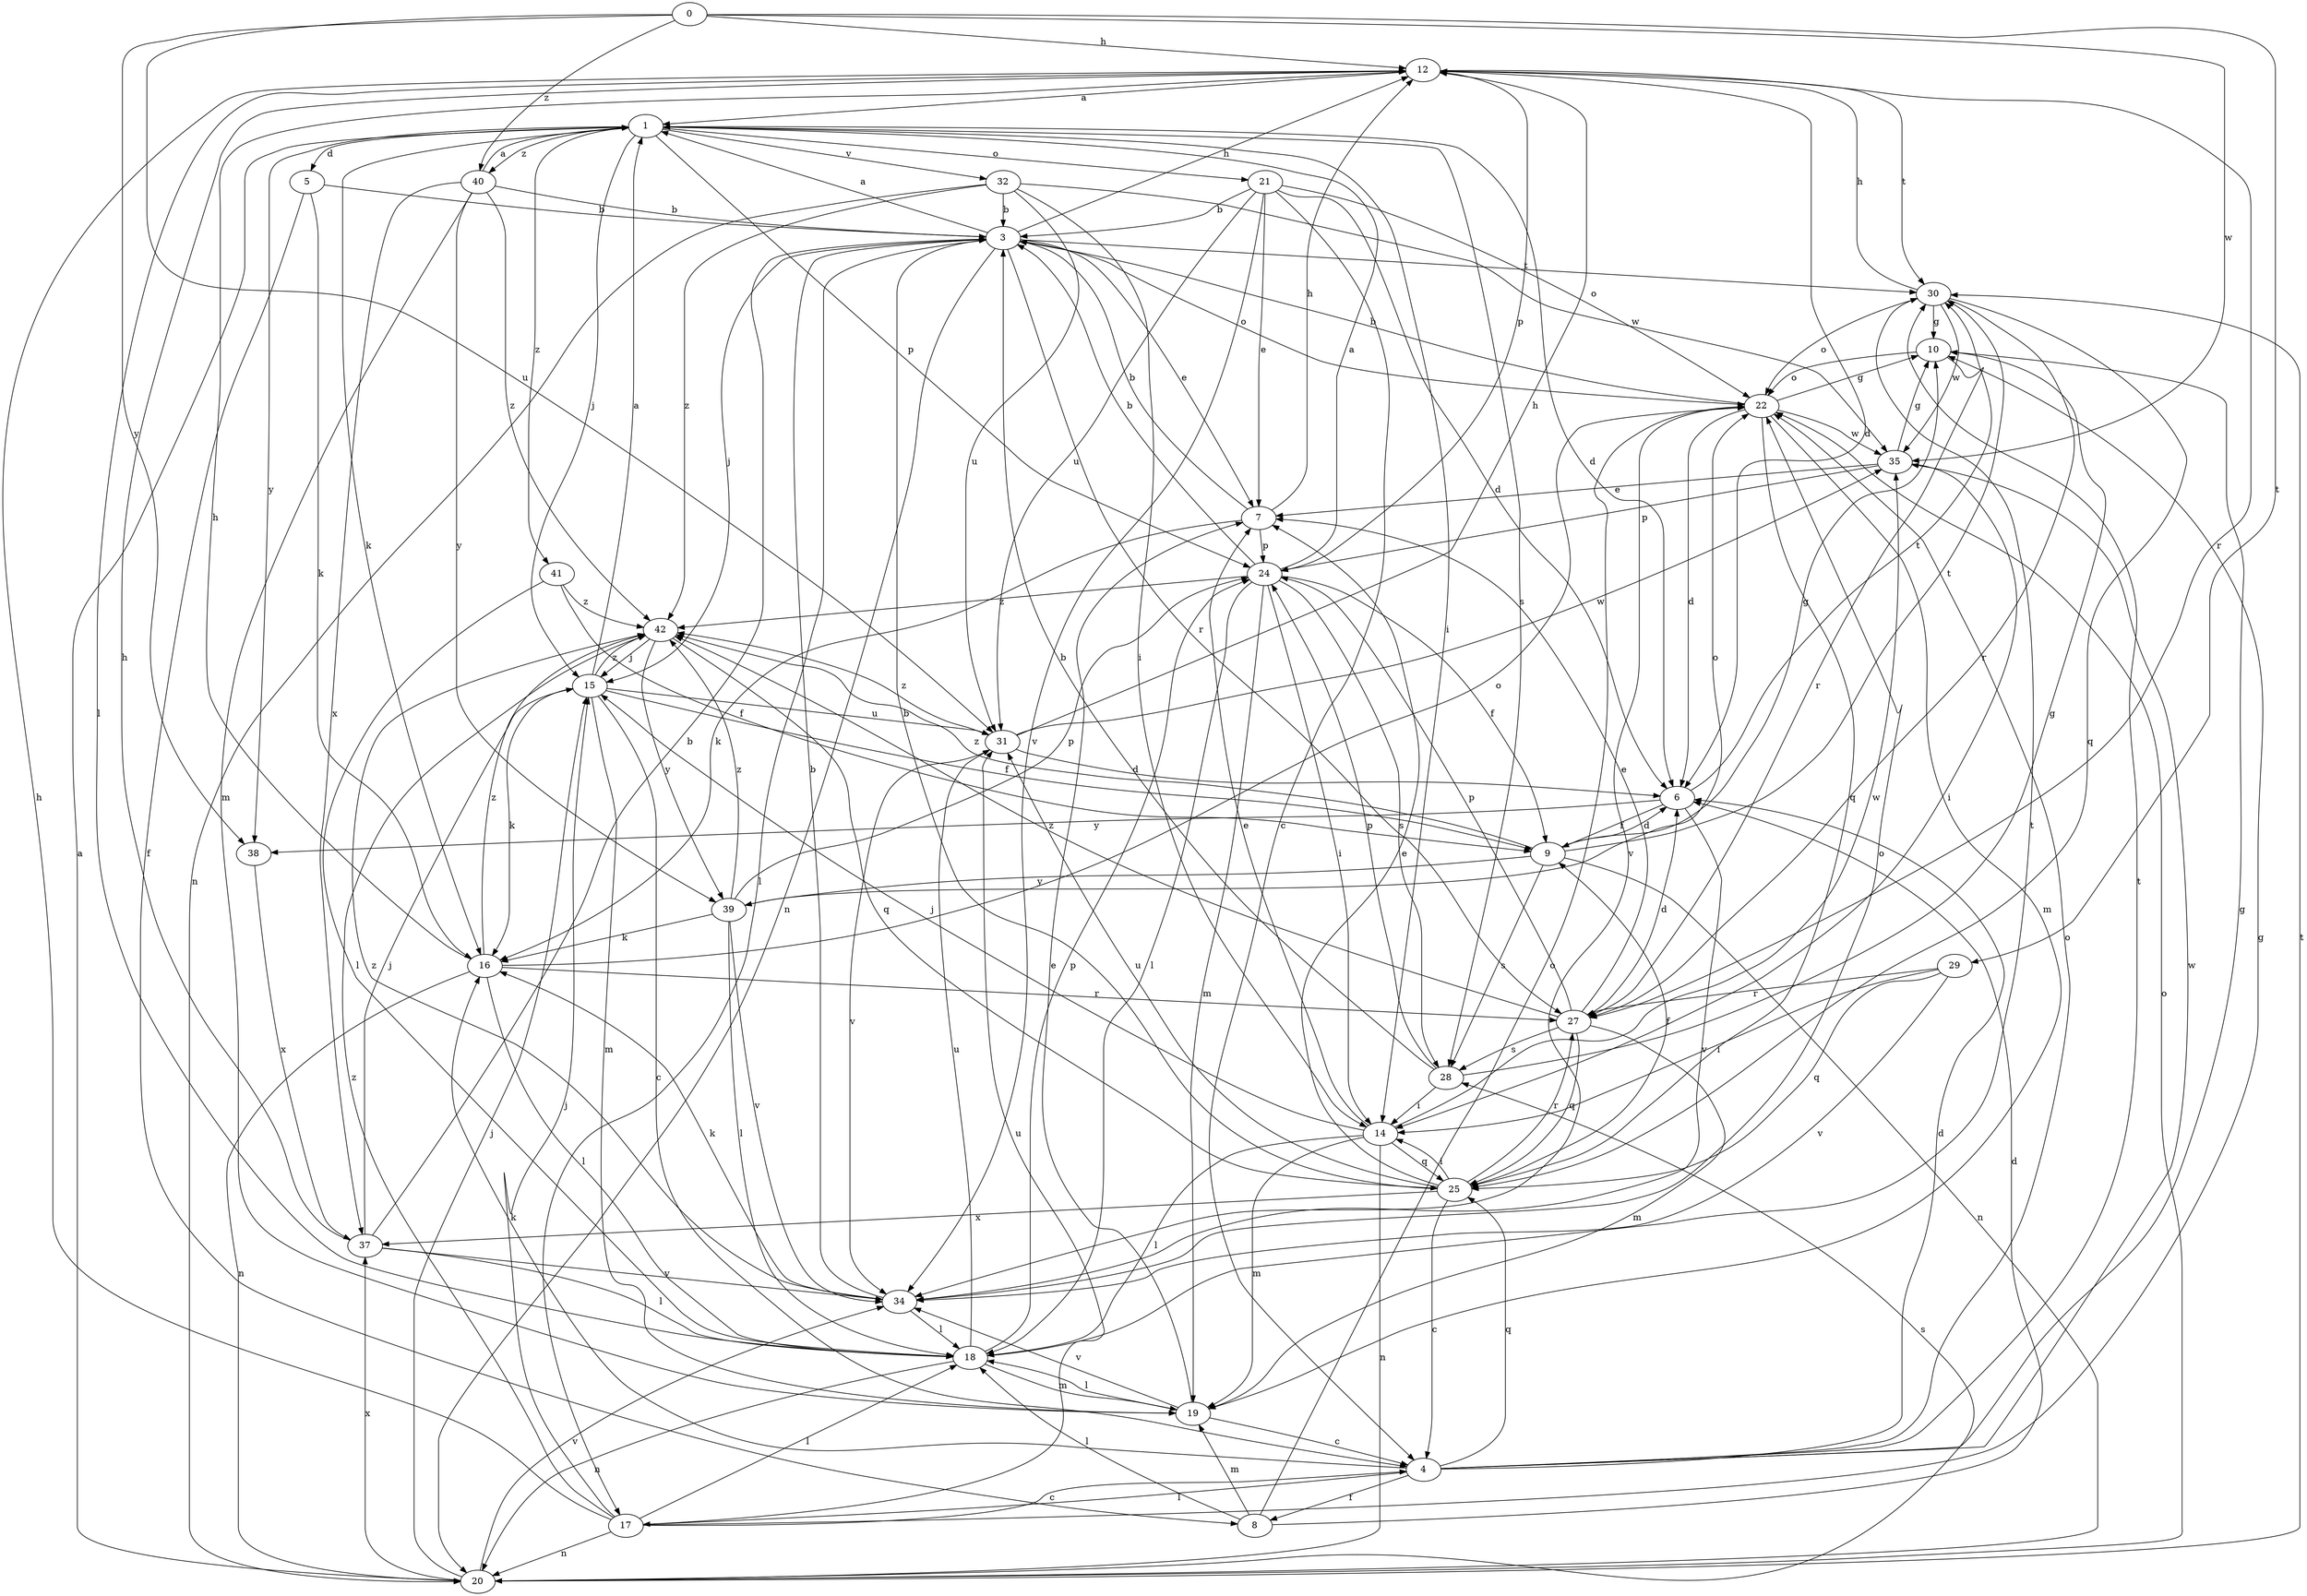 strict digraph  {
0;
1;
3;
4;
5;
6;
7;
8;
9;
10;
12;
14;
15;
16;
17;
18;
19;
20;
21;
22;
24;
25;
27;
28;
29;
30;
31;
32;
34;
35;
37;
38;
39;
40;
41;
42;
0 -> 12  [label=h];
0 -> 29  [label=t];
0 -> 31  [label=u];
0 -> 35  [label=w];
0 -> 38  [label=y];
0 -> 40  [label=z];
1 -> 5  [label=d];
1 -> 6  [label=d];
1 -> 14  [label=i];
1 -> 15  [label=j];
1 -> 16  [label=k];
1 -> 21  [label=o];
1 -> 24  [label=p];
1 -> 28  [label=s];
1 -> 32  [label=v];
1 -> 38  [label=y];
1 -> 40  [label=z];
1 -> 41  [label=z];
3 -> 1  [label=a];
3 -> 7  [label=e];
3 -> 12  [label=h];
3 -> 15  [label=j];
3 -> 17  [label=l];
3 -> 20  [label=n];
3 -> 22  [label=o];
3 -> 27  [label=r];
3 -> 30  [label=t];
4 -> 6  [label=d];
4 -> 8  [label=f];
4 -> 10  [label=g];
4 -> 16  [label=k];
4 -> 17  [label=l];
4 -> 22  [label=o];
4 -> 25  [label=q];
4 -> 30  [label=t];
4 -> 35  [label=w];
5 -> 3  [label=b];
5 -> 8  [label=f];
5 -> 16  [label=k];
6 -> 9  [label=f];
6 -> 30  [label=t];
6 -> 34  [label=v];
6 -> 38  [label=y];
7 -> 3  [label=b];
7 -> 12  [label=h];
7 -> 16  [label=k];
7 -> 24  [label=p];
8 -> 6  [label=d];
8 -> 18  [label=l];
8 -> 19  [label=m];
8 -> 22  [label=o];
9 -> 6  [label=d];
9 -> 10  [label=g];
9 -> 20  [label=n];
9 -> 28  [label=s];
9 -> 30  [label=t];
9 -> 39  [label=y];
9 -> 42  [label=z];
10 -> 22  [label=o];
10 -> 27  [label=r];
12 -> 1  [label=a];
12 -> 6  [label=d];
12 -> 18  [label=l];
12 -> 24  [label=p];
12 -> 27  [label=r];
12 -> 30  [label=t];
14 -> 7  [label=e];
14 -> 15  [label=j];
14 -> 18  [label=l];
14 -> 19  [label=m];
14 -> 20  [label=n];
14 -> 25  [label=q];
14 -> 35  [label=w];
15 -> 1  [label=a];
15 -> 4  [label=c];
15 -> 9  [label=f];
15 -> 16  [label=k];
15 -> 19  [label=m];
15 -> 31  [label=u];
15 -> 42  [label=z];
16 -> 12  [label=h];
16 -> 18  [label=l];
16 -> 20  [label=n];
16 -> 22  [label=o];
16 -> 27  [label=r];
16 -> 42  [label=z];
17 -> 4  [label=c];
17 -> 10  [label=g];
17 -> 12  [label=h];
17 -> 15  [label=j];
17 -> 18  [label=l];
17 -> 20  [label=n];
17 -> 31  [label=u];
17 -> 42  [label=z];
18 -> 19  [label=m];
18 -> 20  [label=n];
18 -> 24  [label=p];
18 -> 30  [label=t];
18 -> 31  [label=u];
19 -> 4  [label=c];
19 -> 7  [label=e];
19 -> 18  [label=l];
19 -> 34  [label=v];
20 -> 1  [label=a];
20 -> 15  [label=j];
20 -> 22  [label=o];
20 -> 28  [label=s];
20 -> 30  [label=t];
20 -> 34  [label=v];
20 -> 37  [label=x];
21 -> 3  [label=b];
21 -> 4  [label=c];
21 -> 6  [label=d];
21 -> 7  [label=e];
21 -> 22  [label=o];
21 -> 31  [label=u];
21 -> 34  [label=v];
22 -> 3  [label=b];
22 -> 6  [label=d];
22 -> 10  [label=g];
22 -> 19  [label=m];
22 -> 25  [label=q];
22 -> 34  [label=v];
22 -> 35  [label=w];
24 -> 1  [label=a];
24 -> 3  [label=b];
24 -> 9  [label=f];
24 -> 14  [label=i];
24 -> 18  [label=l];
24 -> 19  [label=m];
24 -> 28  [label=s];
24 -> 42  [label=z];
25 -> 3  [label=b];
25 -> 4  [label=c];
25 -> 7  [label=e];
25 -> 9  [label=f];
25 -> 14  [label=i];
25 -> 27  [label=r];
25 -> 31  [label=u];
25 -> 37  [label=x];
27 -> 6  [label=d];
27 -> 7  [label=e];
27 -> 19  [label=m];
27 -> 24  [label=p];
27 -> 25  [label=q];
27 -> 28  [label=s];
27 -> 42  [label=z];
28 -> 3  [label=b];
28 -> 10  [label=g];
28 -> 14  [label=i];
28 -> 24  [label=p];
29 -> 14  [label=i];
29 -> 25  [label=q];
29 -> 27  [label=r];
29 -> 34  [label=v];
30 -> 10  [label=g];
30 -> 12  [label=h];
30 -> 22  [label=o];
30 -> 25  [label=q];
30 -> 27  [label=r];
30 -> 35  [label=w];
31 -> 6  [label=d];
31 -> 12  [label=h];
31 -> 34  [label=v];
31 -> 35  [label=w];
31 -> 42  [label=z];
32 -> 3  [label=b];
32 -> 14  [label=i];
32 -> 20  [label=n];
32 -> 31  [label=u];
32 -> 35  [label=w];
32 -> 42  [label=z];
34 -> 3  [label=b];
34 -> 16  [label=k];
34 -> 18  [label=l];
34 -> 22  [label=o];
34 -> 42  [label=z];
35 -> 7  [label=e];
35 -> 10  [label=g];
35 -> 14  [label=i];
35 -> 24  [label=p];
37 -> 3  [label=b];
37 -> 12  [label=h];
37 -> 15  [label=j];
37 -> 18  [label=l];
37 -> 34  [label=v];
38 -> 37  [label=x];
39 -> 16  [label=k];
39 -> 18  [label=l];
39 -> 22  [label=o];
39 -> 24  [label=p];
39 -> 34  [label=v];
39 -> 42  [label=z];
40 -> 1  [label=a];
40 -> 3  [label=b];
40 -> 19  [label=m];
40 -> 37  [label=x];
40 -> 39  [label=y];
40 -> 42  [label=z];
41 -> 9  [label=f];
41 -> 18  [label=l];
41 -> 42  [label=z];
42 -> 15  [label=j];
42 -> 25  [label=q];
42 -> 39  [label=y];
}
